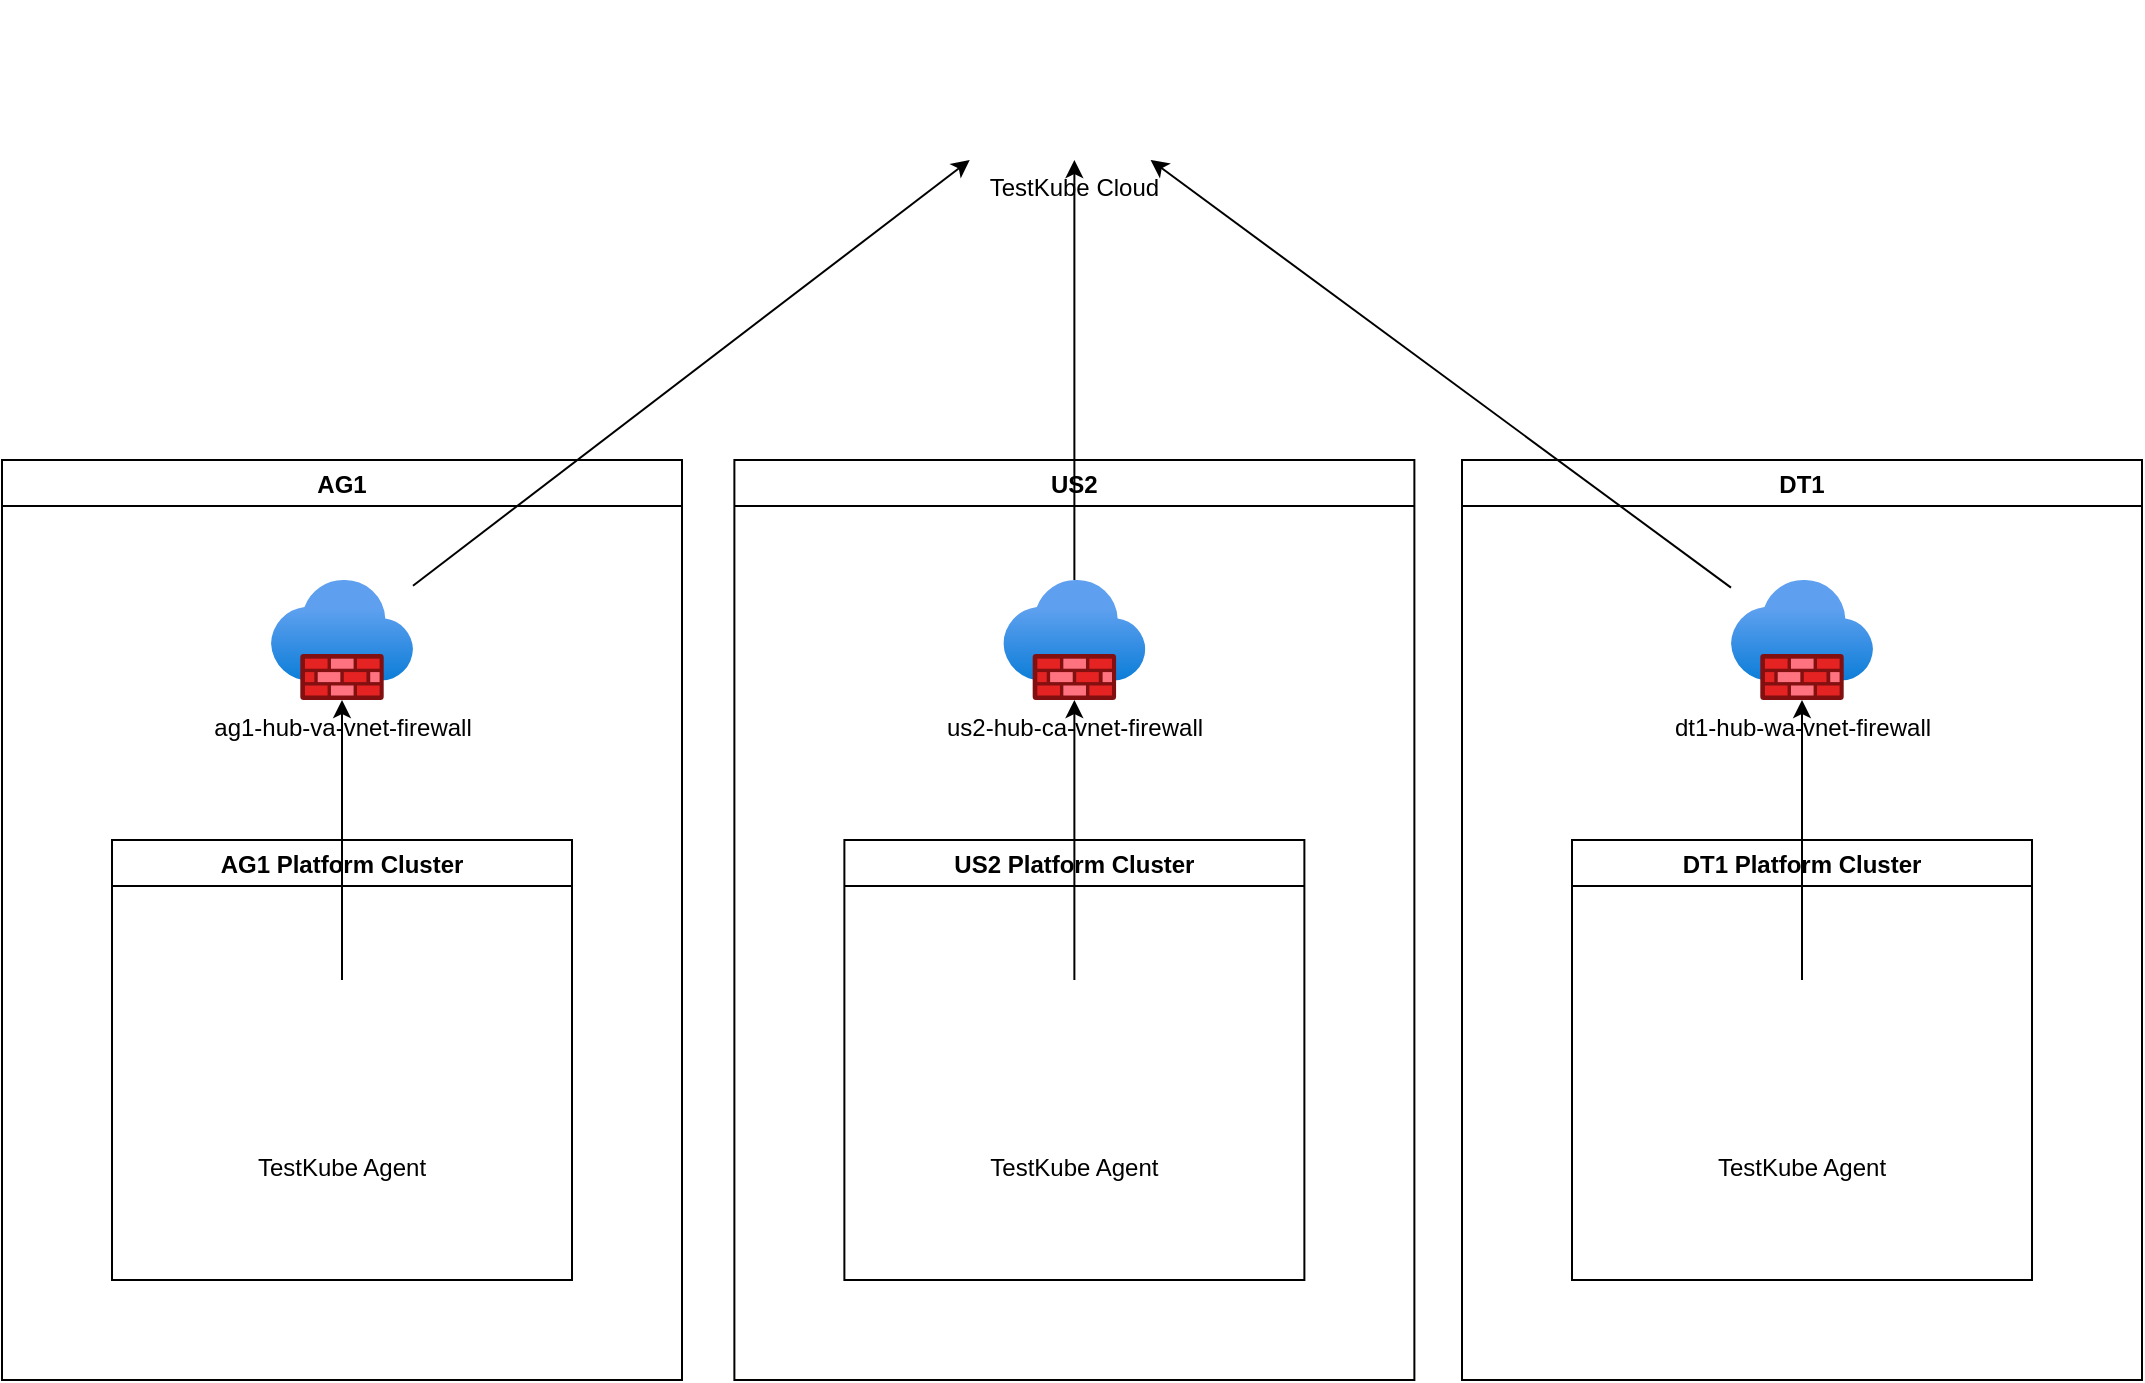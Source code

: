 <mxfile version="26.2.12">
  <diagram name="Page-1" id="n4vQtlLnX8UV_ensSrTQ">
    <mxGraphModel dx="2998" dy="2527" grid="1" gridSize="10" guides="1" tooltips="1" connect="1" arrows="1" fold="1" page="1" pageScale="1" pageWidth="850" pageHeight="1100" math="0" shadow="0">
      <root>
        <mxCell id="0" />
        <mxCell id="1" parent="0" />
        <mxCell id="jhAq6_XQmlERfDQX-SKr-3" value="AG1" style="swimlane;" vertex="1" parent="1">
          <mxGeometry x="-50" y="200" width="340" height="460" as="geometry" />
        </mxCell>
        <mxCell id="jhAq6_XQmlERfDQX-SKr-1" value="ag1-hub-va-vnet-firewall" style="image;aspect=fixed;html=1;points=[];align=center;fontSize=12;image=img/lib/azure2/networking/Firewalls.svg;" vertex="1" parent="jhAq6_XQmlERfDQX-SKr-3">
          <mxGeometry x="134.5" y="60" width="71" height="60" as="geometry" />
        </mxCell>
        <mxCell id="jhAq6_XQmlERfDQX-SKr-6" value="AG1 Platform Cluster" style="swimlane;" vertex="1" parent="jhAq6_XQmlERfDQX-SKr-3">
          <mxGeometry x="55" y="190" width="230" height="220" as="geometry" />
        </mxCell>
        <mxCell id="jhAq6_XQmlERfDQX-SKr-10" value="TestKube Agent" style="shape=image;verticalLabelPosition=bottom;labelBackgroundColor=default;verticalAlign=top;aspect=fixed;imageAspect=0;image=https://images.g2crowd.com/uploads/product/image/social_landscape/social_landscape_78890b9d4bfc1e2691b3fa9c71cfd656/testkube.png;" vertex="1" parent="jhAq6_XQmlERfDQX-SKr-6">
          <mxGeometry x="38.81" y="70" width="152.38" height="80" as="geometry" />
        </mxCell>
        <mxCell id="jhAq6_XQmlERfDQX-SKr-20" style="edgeStyle=orthogonalEdgeStyle;rounded=0;orthogonalLoop=1;jettySize=auto;html=1;" edge="1" parent="jhAq6_XQmlERfDQX-SKr-3" source="jhAq6_XQmlERfDQX-SKr-10" target="jhAq6_XQmlERfDQX-SKr-1">
          <mxGeometry relative="1" as="geometry" />
        </mxCell>
        <mxCell id="jhAq6_XQmlERfDQX-SKr-9" value="TestKube Cloud" style="shape=image;verticalLabelPosition=bottom;labelBackgroundColor=default;verticalAlign=top;aspect=fixed;imageAspect=0;image=https://images.g2crowd.com/uploads/product/image/social_landscape/social_landscape_78890b9d4bfc1e2691b3fa9c71cfd656/testkube.png;" vertex="1" parent="1">
          <mxGeometry x="410" y="-30" width="152.38" height="80" as="geometry" />
        </mxCell>
        <mxCell id="jhAq6_XQmlERfDQX-SKr-21" style="rounded=0;orthogonalLoop=1;jettySize=auto;html=1;" edge="1" parent="1" source="jhAq6_XQmlERfDQX-SKr-1" target="jhAq6_XQmlERfDQX-SKr-9">
          <mxGeometry relative="1" as="geometry" />
        </mxCell>
        <mxCell id="jhAq6_XQmlERfDQX-SKr-22" value="US2" style="swimlane;" vertex="1" parent="1">
          <mxGeometry x="316.19" y="200" width="340" height="460" as="geometry" />
        </mxCell>
        <mxCell id="jhAq6_XQmlERfDQX-SKr-23" value="us2-hub-ca-vnet-firewall" style="image;aspect=fixed;html=1;points=[];align=center;fontSize=12;image=img/lib/azure2/networking/Firewalls.svg;" vertex="1" parent="jhAq6_XQmlERfDQX-SKr-22">
          <mxGeometry x="134.5" y="60" width="71" height="60" as="geometry" />
        </mxCell>
        <mxCell id="jhAq6_XQmlERfDQX-SKr-24" value="US2 Platform Cluster" style="swimlane;" vertex="1" parent="jhAq6_XQmlERfDQX-SKr-22">
          <mxGeometry x="55" y="190" width="230" height="220" as="geometry" />
        </mxCell>
        <mxCell id="jhAq6_XQmlERfDQX-SKr-25" value="TestKube Agent" style="shape=image;verticalLabelPosition=bottom;labelBackgroundColor=default;verticalAlign=top;aspect=fixed;imageAspect=0;image=https://images.g2crowd.com/uploads/product/image/social_landscape/social_landscape_78890b9d4bfc1e2691b3fa9c71cfd656/testkube.png;" vertex="1" parent="jhAq6_XQmlERfDQX-SKr-24">
          <mxGeometry x="38.81" y="70" width="152.38" height="80" as="geometry" />
        </mxCell>
        <mxCell id="jhAq6_XQmlERfDQX-SKr-26" style="edgeStyle=orthogonalEdgeStyle;rounded=0;orthogonalLoop=1;jettySize=auto;html=1;" edge="1" parent="jhAq6_XQmlERfDQX-SKr-22" source="jhAq6_XQmlERfDQX-SKr-25" target="jhAq6_XQmlERfDQX-SKr-23">
          <mxGeometry relative="1" as="geometry" />
        </mxCell>
        <mxCell id="jhAq6_XQmlERfDQX-SKr-27" value="DT1" style="swimlane;" vertex="1" parent="1">
          <mxGeometry x="680" y="200" width="340" height="460" as="geometry" />
        </mxCell>
        <mxCell id="jhAq6_XQmlERfDQX-SKr-28" value="dt1-hub-wa-vnet-firewall" style="image;aspect=fixed;html=1;points=[];align=center;fontSize=12;image=img/lib/azure2/networking/Firewalls.svg;" vertex="1" parent="jhAq6_XQmlERfDQX-SKr-27">
          <mxGeometry x="134.5" y="60" width="71" height="60" as="geometry" />
        </mxCell>
        <mxCell id="jhAq6_XQmlERfDQX-SKr-29" value="DT1 Platform Cluster" style="swimlane;" vertex="1" parent="jhAq6_XQmlERfDQX-SKr-27">
          <mxGeometry x="55" y="190" width="230" height="220" as="geometry" />
        </mxCell>
        <mxCell id="jhAq6_XQmlERfDQX-SKr-30" value="TestKube Agent" style="shape=image;verticalLabelPosition=bottom;labelBackgroundColor=default;verticalAlign=top;aspect=fixed;imageAspect=0;image=https://images.g2crowd.com/uploads/product/image/social_landscape/social_landscape_78890b9d4bfc1e2691b3fa9c71cfd656/testkube.png;" vertex="1" parent="jhAq6_XQmlERfDQX-SKr-29">
          <mxGeometry x="38.81" y="70" width="152.38" height="80" as="geometry" />
        </mxCell>
        <mxCell id="jhAq6_XQmlERfDQX-SKr-31" style="edgeStyle=orthogonalEdgeStyle;rounded=0;orthogonalLoop=1;jettySize=auto;html=1;" edge="1" parent="jhAq6_XQmlERfDQX-SKr-27" source="jhAq6_XQmlERfDQX-SKr-30" target="jhAq6_XQmlERfDQX-SKr-28">
          <mxGeometry relative="1" as="geometry" />
        </mxCell>
        <mxCell id="jhAq6_XQmlERfDQX-SKr-32" style="edgeStyle=orthogonalEdgeStyle;rounded=0;orthogonalLoop=1;jettySize=auto;html=1;" edge="1" parent="1" source="jhAq6_XQmlERfDQX-SKr-23" target="jhAq6_XQmlERfDQX-SKr-9">
          <mxGeometry relative="1" as="geometry" />
        </mxCell>
        <mxCell id="jhAq6_XQmlERfDQX-SKr-33" style="rounded=0;orthogonalLoop=1;jettySize=auto;html=1;entryX=0.75;entryY=1;entryDx=0;entryDy=0;" edge="1" parent="1" source="jhAq6_XQmlERfDQX-SKr-28" target="jhAq6_XQmlERfDQX-SKr-9">
          <mxGeometry relative="1" as="geometry" />
        </mxCell>
      </root>
    </mxGraphModel>
  </diagram>
</mxfile>
